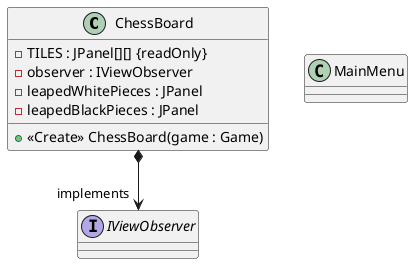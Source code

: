@startuml
'https://plantuml.com/class-diagram

class ChessBoard
{
    - TILES : JPanel[][] {readOnly}
    - observer : IViewObserver
    - leapedWhitePieces : JPanel
    - leapedBlackPieces : JPanel
    + <<Create>> ChessBoard(game : Game)

}

class MainMenu
{
}

interface IViewObserver
{
}

ChessBoard *--> "implements" IViewObserver


@enduml
